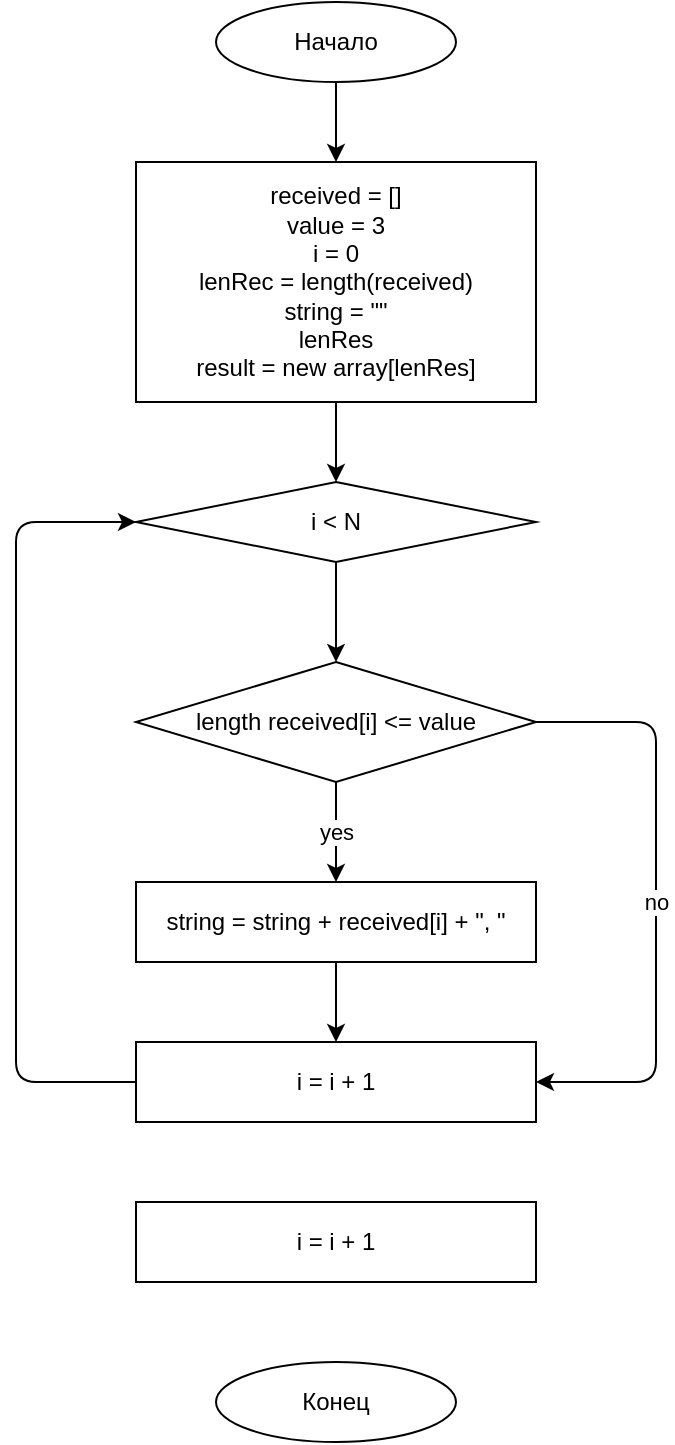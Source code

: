 <mxfile>
    <diagram id="gwFecUYAoQAURBb2EJ4o" name="Страница 1">
        <mxGraphModel dx="650" dy="316" grid="1" gridSize="10" guides="1" tooltips="1" connect="1" arrows="1" fold="1" page="1" pageScale="1" pageWidth="827" pageHeight="1169" math="0" shadow="0">
            <root>
                <mxCell id="0"/>
                <mxCell id="1" parent="0"/>
                <mxCell id="6" value="" style="edgeStyle=none;html=1;" edge="1" parent="1" source="2" target="4">
                    <mxGeometry relative="1" as="geometry"/>
                </mxCell>
                <mxCell id="2" value="Начало" style="ellipse;whiteSpace=wrap;html=1;" vertex="1" parent="1">
                    <mxGeometry x="260" y="40" width="120" height="40" as="geometry"/>
                </mxCell>
                <mxCell id="3" value="Конец" style="ellipse;whiteSpace=wrap;html=1;" vertex="1" parent="1">
                    <mxGeometry x="260" y="720" width="120" height="40" as="geometry"/>
                </mxCell>
                <mxCell id="8" value="" style="edgeStyle=none;html=1;" edge="1" parent="1" source="4" target="7">
                    <mxGeometry relative="1" as="geometry"/>
                </mxCell>
                <mxCell id="4" value="received = []&lt;br&gt;value = 3&lt;br&gt;i = 0&lt;br&gt;lenRec = length(received)&lt;br&gt;string = &quot;&quot;&lt;br&gt;lenRes&lt;br&gt;result = new array[lenRes]" style="rounded=0;whiteSpace=wrap;html=1;" vertex="1" parent="1">
                    <mxGeometry x="220" y="120" width="200" height="120" as="geometry"/>
                </mxCell>
                <mxCell id="12" value="" style="edgeStyle=none;html=1;" edge="1" parent="1" source="7" target="10">
                    <mxGeometry relative="1" as="geometry"/>
                </mxCell>
                <mxCell id="7" value="i &amp;lt; N" style="rhombus;whiteSpace=wrap;html=1;" vertex="1" parent="1">
                    <mxGeometry x="220" y="280" width="200" height="40" as="geometry"/>
                </mxCell>
                <mxCell id="15" style="edgeStyle=none;html=1;exitX=0;exitY=0.5;exitDx=0;exitDy=0;entryX=0;entryY=0.5;entryDx=0;entryDy=0;" edge="1" parent="1" source="16" target="7">
                    <mxGeometry relative="1" as="geometry">
                        <mxPoint x="320" y="280" as="targetPoint"/>
                        <Array as="points">
                            <mxPoint x="160" y="580"/>
                            <mxPoint x="160" y="420"/>
                            <mxPoint x="160" y="300"/>
                        </Array>
                    </mxGeometry>
                </mxCell>
                <mxCell id="17" value="" style="edgeStyle=none;html=1;" edge="1" parent="1" source="9" target="16">
                    <mxGeometry relative="1" as="geometry"/>
                </mxCell>
                <mxCell id="9" value="string = string + received[i] + &quot;, &quot;" style="rounded=0;whiteSpace=wrap;html=1;" vertex="1" parent="1">
                    <mxGeometry x="220" y="480" width="200" height="40" as="geometry"/>
                </mxCell>
                <mxCell id="13" value="yes" style="edgeStyle=none;html=1;" edge="1" parent="1" source="10" target="9">
                    <mxGeometry relative="1" as="geometry"/>
                </mxCell>
                <mxCell id="14" value="no" style="edgeStyle=none;html=1;exitX=1;exitY=0.5;exitDx=0;exitDy=0;entryX=1;entryY=0.5;entryDx=0;entryDy=0;" edge="1" parent="1" source="10" target="16">
                    <mxGeometry relative="1" as="geometry">
                        <mxPoint x="460" y="561" as="targetPoint"/>
                        <Array as="points">
                            <mxPoint x="480" y="400"/>
                            <mxPoint x="480" y="580"/>
                        </Array>
                    </mxGeometry>
                </mxCell>
                <mxCell id="10" value="length received[i] &amp;lt;= value" style="rhombus;whiteSpace=wrap;html=1;" vertex="1" parent="1">
                    <mxGeometry x="220" y="370" width="200" height="60" as="geometry"/>
                </mxCell>
                <mxCell id="16" value="i = i + 1" style="rounded=0;whiteSpace=wrap;html=1;" vertex="1" parent="1">
                    <mxGeometry x="220" y="560" width="200" height="40" as="geometry"/>
                </mxCell>
                <mxCell id="18" value="i = i + 1" style="rounded=0;whiteSpace=wrap;html=1;" vertex="1" parent="1">
                    <mxGeometry x="220" y="640" width="200" height="40" as="geometry"/>
                </mxCell>
            </root>
        </mxGraphModel>
    </diagram>
</mxfile>